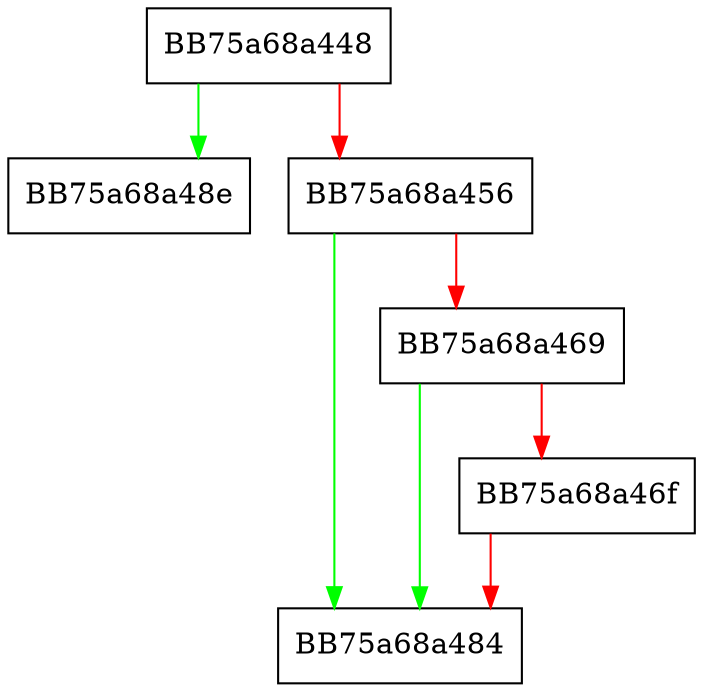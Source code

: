digraph DiagnosticScanServiceStart {
  node [shape="box"];
  graph [splines=ortho];
  BB75a68a448 -> BB75a68a48e [color="green"];
  BB75a68a448 -> BB75a68a456 [color="red"];
  BB75a68a456 -> BB75a68a484 [color="green"];
  BB75a68a456 -> BB75a68a469 [color="red"];
  BB75a68a469 -> BB75a68a484 [color="green"];
  BB75a68a469 -> BB75a68a46f [color="red"];
  BB75a68a46f -> BB75a68a484 [color="red"];
}